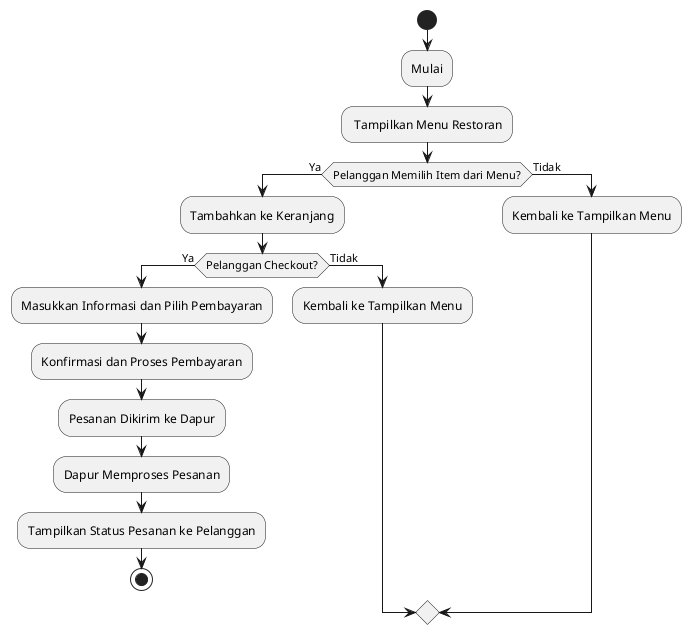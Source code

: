 @startuml
start
:Mulai;

: Tampilkan Menu Restoran;
if (Pelanggan Memilih Item dari Menu?) then (Ya)
    :Tambahkan ke Keranjang;
    if (Pelanggan Checkout?) then (Ya)
        :Masukkan Informasi dan Pilih Pembayaran;
        :Konfirmasi dan Proses Pembayaran;
        :Pesanan Dikirim ke Dapur;
        :Dapur Memproses Pesanan;
        :Tampilkan Status Pesanan ke Pelanggan;
        stop
    else (Tidak)
        :Kembali ke Tampilkan Menu;
    endif
else (Tidak)
    :Kembali ke Tampilkan Menu;
endif
@enduml